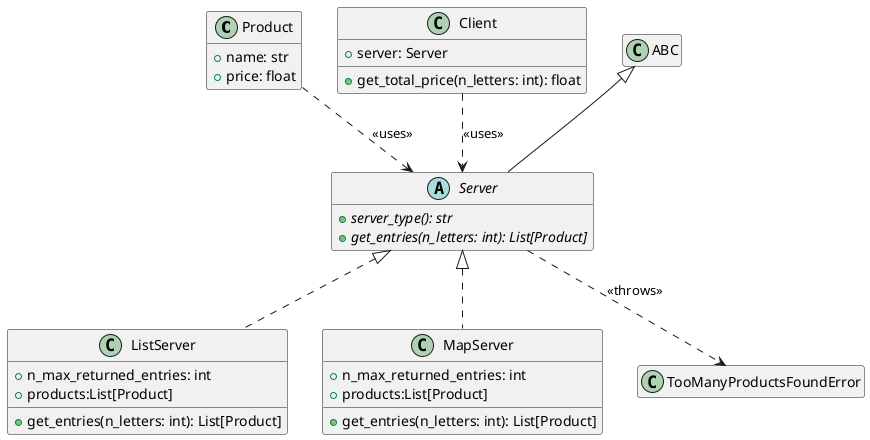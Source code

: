 @startuml
class Product {
  + name: str
  + price: float

}

abstract class Server {
  + {abstract} server_type(): str
  + {abstract} get_entries(n_letters: int): List[Product]
}

class ListServer{
+ n_max_returned_entries: int
+ products:List[Product]
+ get_entries(n_letters: int): List[Product] 
}

class MapServer{
+ n_max_returned_entries: int
+ products:List[Product]
+ get_entries(n_letters: int): List[Product] 
}

class Client{
+ server: Server
+ get_total_price(n_letters: int): float
}

class TooManyProductsFoundError{
}

ABC <|-- Server
Server <|.. MapServer
Server <|.. ListServer
Client ..> Server : << uses >>
Product ..> Server : << uses >>
Server ..> TooManyProductsFoundError : <<throws>>
hide empty members
@enduml
